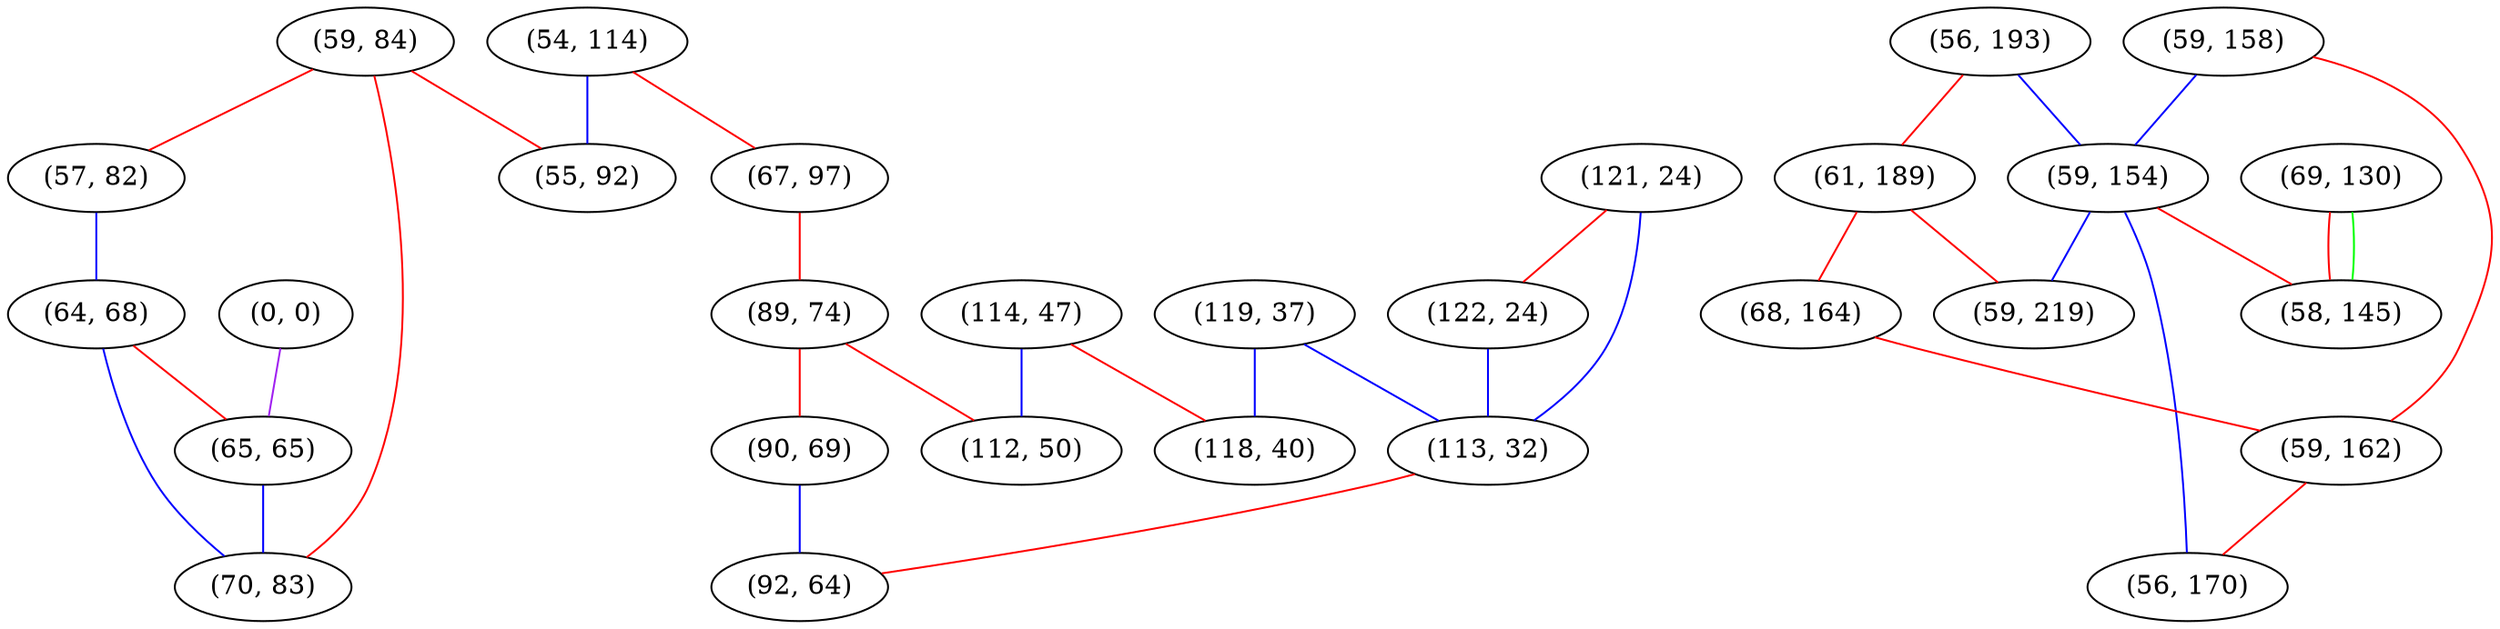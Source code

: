 graph "" {
"(59, 84)";
"(114, 47)";
"(0, 0)";
"(59, 158)";
"(56, 193)";
"(59, 154)";
"(119, 37)";
"(61, 189)";
"(57, 82)";
"(54, 114)";
"(118, 40)";
"(64, 68)";
"(69, 130)";
"(65, 65)";
"(70, 83)";
"(67, 97)";
"(59, 219)";
"(55, 92)";
"(121, 24)";
"(68, 164)";
"(58, 145)";
"(59, 162)";
"(89, 74)";
"(122, 24)";
"(113, 32)";
"(112, 50)";
"(90, 69)";
"(92, 64)";
"(56, 170)";
"(59, 84)" -- "(55, 92)"  [color=red, key=0, weight=1];
"(59, 84)" -- "(70, 83)"  [color=red, key=0, weight=1];
"(59, 84)" -- "(57, 82)"  [color=red, key=0, weight=1];
"(114, 47)" -- "(118, 40)"  [color=red, key=0, weight=1];
"(114, 47)" -- "(112, 50)"  [color=blue, key=0, weight=3];
"(0, 0)" -- "(65, 65)"  [color=purple, key=0, weight=4];
"(59, 158)" -- "(59, 162)"  [color=red, key=0, weight=1];
"(59, 158)" -- "(59, 154)"  [color=blue, key=0, weight=3];
"(56, 193)" -- "(59, 154)"  [color=blue, key=0, weight=3];
"(56, 193)" -- "(61, 189)"  [color=red, key=0, weight=1];
"(59, 154)" -- "(59, 219)"  [color=blue, key=0, weight=3];
"(59, 154)" -- "(58, 145)"  [color=red, key=0, weight=1];
"(59, 154)" -- "(56, 170)"  [color=blue, key=0, weight=3];
"(119, 37)" -- "(113, 32)"  [color=blue, key=0, weight=3];
"(119, 37)" -- "(118, 40)"  [color=blue, key=0, weight=3];
"(61, 189)" -- "(68, 164)"  [color=red, key=0, weight=1];
"(61, 189)" -- "(59, 219)"  [color=red, key=0, weight=1];
"(57, 82)" -- "(64, 68)"  [color=blue, key=0, weight=3];
"(54, 114)" -- "(55, 92)"  [color=blue, key=0, weight=3];
"(54, 114)" -- "(67, 97)"  [color=red, key=0, weight=1];
"(64, 68)" -- "(70, 83)"  [color=blue, key=0, weight=3];
"(64, 68)" -- "(65, 65)"  [color=red, key=0, weight=1];
"(69, 130)" -- "(58, 145)"  [color=red, key=0, weight=1];
"(69, 130)" -- "(58, 145)"  [color=green, key=1, weight=2];
"(65, 65)" -- "(70, 83)"  [color=blue, key=0, weight=3];
"(67, 97)" -- "(89, 74)"  [color=red, key=0, weight=1];
"(121, 24)" -- "(122, 24)"  [color=red, key=0, weight=1];
"(121, 24)" -- "(113, 32)"  [color=blue, key=0, weight=3];
"(68, 164)" -- "(59, 162)"  [color=red, key=0, weight=1];
"(59, 162)" -- "(56, 170)"  [color=red, key=0, weight=1];
"(89, 74)" -- "(90, 69)"  [color=red, key=0, weight=1];
"(89, 74)" -- "(112, 50)"  [color=red, key=0, weight=1];
"(122, 24)" -- "(113, 32)"  [color=blue, key=0, weight=3];
"(113, 32)" -- "(92, 64)"  [color=red, key=0, weight=1];
"(90, 69)" -- "(92, 64)"  [color=blue, key=0, weight=3];
}
